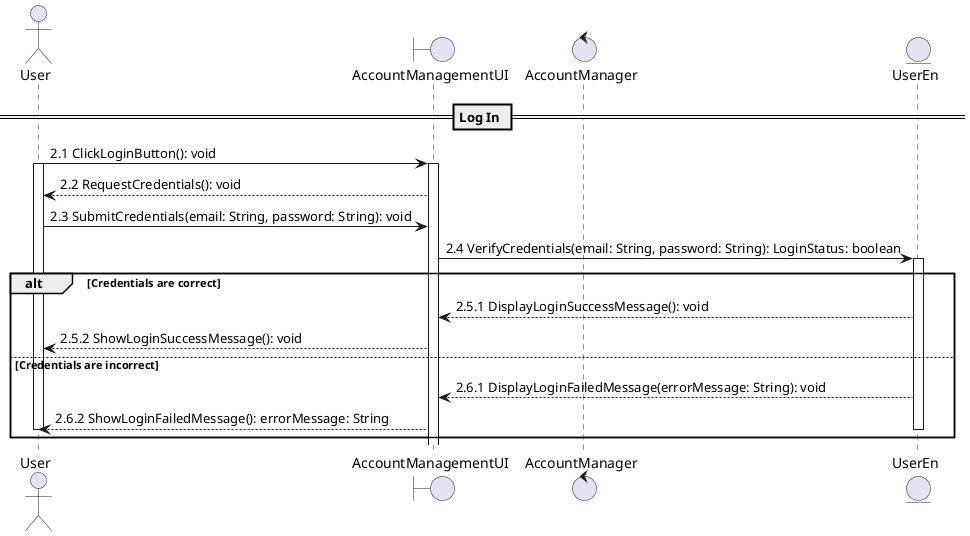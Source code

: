 @startuml

' Define participants (classes remain unchanged)
actor User as U
boundary AccountManagementUI as AUI
control AccountManager as AM
entity UserEn as UA

' Step 2: Log In
== Log In ==
U -> AUI : 2.1 ClickLoginButton(): void
activate U
activate AUI
AUI --> U : 2.2 RequestCredentials(): void
U -> AUI : 2.3 SubmitCredentials(email: String, password: String): void
AUI -> UA : 2.4 VerifyCredentials(email: String, password: String): LoginStatus: boolean
activate UA
alt Credentials are correct
    UA --> AUI : 2.5.1 DisplayLoginSuccessMessage(): void
    AUI --> U : 2.5.2 ShowLoginSuccessMessage(): void
else Credentials are incorrect
    UA --> AUI : 2.6.1 DisplayLoginFailedMessage(errorMessage: String): void
    AUI --> U : 2.6.2 ShowLoginFailedMessage(): errorMessage: String
deactivate UA
deactivate U
end

@enduml